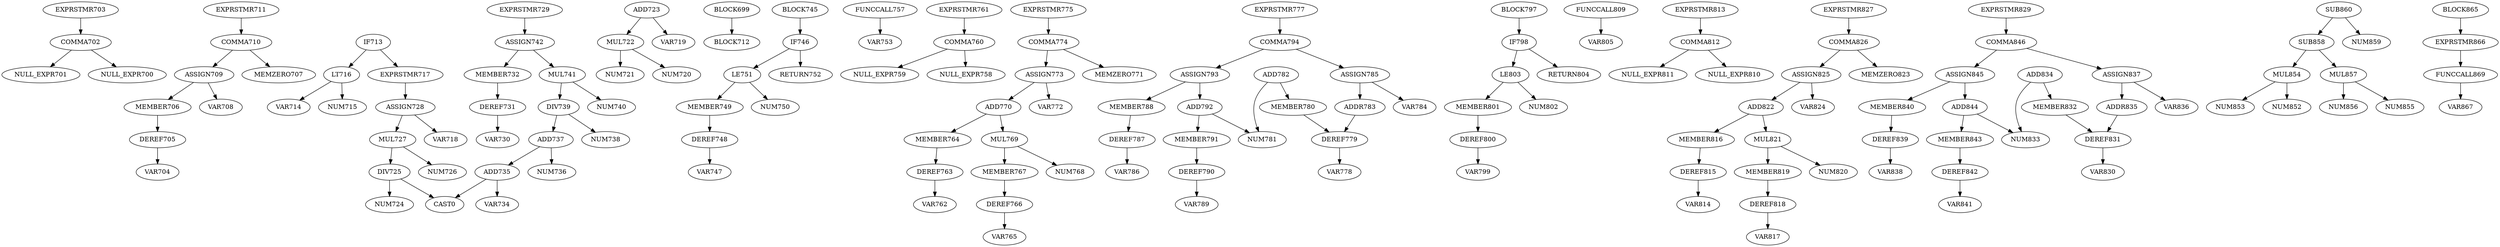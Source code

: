 digraph A { 
COMMA702 -> NULL_EXPR701
COMMA702 -> NULL_EXPR700
EXPRSTMR703 -> COMMA702
DEREF705 -> VAR704
MEMBER706 -> DEREF705
ASSIGN709 -> MEMBER706
ASSIGN709 -> VAR708
COMMA710 -> ASSIGN709
COMMA710 -> MEMZERO707
EXPRSTMR711 -> COMMA710
LT716 -> VAR714
LT716 -> NUM715
IF713 -> LT716
MUL722 -> NUM721
MUL722 -> NUM720
ADD723 -> MUL722
ADD723 -> VAR719
DIV725 -> NUM724
DIV725 -> CAST0
MUL727 -> NUM726
MUL727 -> DIV725
ASSIGN728 -> MUL727
ASSIGN728 -> VAR718
EXPRSTMR717 -> ASSIGN728
IF713 -> EXPRSTMR717
DEREF731 -> VAR730
MEMBER732 -> DEREF731
ADD735 -> VAR734
ADD735 -> CAST0
ADD737 -> NUM736
ADD737 -> ADD735
DIV739 -> NUM738
DIV739 -> ADD737
MUL741 -> NUM740
MUL741 -> DIV739
ASSIGN742 -> MUL741
ASSIGN742 -> MEMBER732
EXPRSTMR729 -> ASSIGN742
BLOCK699 -> BLOCK712
DEREF748 -> VAR747
MEMBER749 -> DEREF748
LE751 -> MEMBER749
LE751 -> NUM750
IF746 -> LE751
FUNCCALL757 -> VAR753
IF746 -> RETURN752
COMMA760 -> NULL_EXPR759
COMMA760 -> NULL_EXPR758
EXPRSTMR761 -> COMMA760
DEREF763 -> VAR762
MEMBER764 -> DEREF763
DEREF766 -> VAR765
MEMBER767 -> DEREF766
MUL769 -> NUM768
MUL769 -> MEMBER767
ADD770 -> MUL769
ADD770 -> MEMBER764
ASSIGN773 -> ADD770
ASSIGN773 -> VAR772
COMMA774 -> ASSIGN773
COMMA774 -> MEMZERO771
EXPRSTMR775 -> COMMA774
DEREF779 -> VAR778
MEMBER780 -> DEREF779
ADD782 -> NUM781
ADD782 -> MEMBER780
ADDR783 -> DEREF779
ASSIGN785 -> ADDR783
ASSIGN785 -> VAR784
DEREF787 -> VAR786
MEMBER788 -> DEREF787
DEREF790 -> VAR789
MEMBER791 -> DEREF790
ADD792 -> NUM781
ADD792 -> MEMBER791
ASSIGN793 -> ADD792
ASSIGN793 -> MEMBER788
COMMA794 -> ASSIGN793
COMMA794 -> ASSIGN785
EXPRSTMR777 -> COMMA794
BLOCK745 -> IF746
DEREF800 -> VAR799
MEMBER801 -> DEREF800
LE803 -> MEMBER801
LE803 -> NUM802
IF798 -> LE803
FUNCCALL809 -> VAR805
IF798 -> RETURN804
COMMA812 -> NULL_EXPR811
COMMA812 -> NULL_EXPR810
EXPRSTMR813 -> COMMA812
DEREF815 -> VAR814
MEMBER816 -> DEREF815
DEREF818 -> VAR817
MEMBER819 -> DEREF818
MUL821 -> NUM820
MUL821 -> MEMBER819
ADD822 -> MUL821
ADD822 -> MEMBER816
ASSIGN825 -> ADD822
ASSIGN825 -> VAR824
COMMA826 -> ASSIGN825
COMMA826 -> MEMZERO823
EXPRSTMR827 -> COMMA826
DEREF831 -> VAR830
MEMBER832 -> DEREF831
ADD834 -> NUM833
ADD834 -> MEMBER832
ADDR835 -> DEREF831
ASSIGN837 -> ADDR835
ASSIGN837 -> VAR836
DEREF839 -> VAR838
MEMBER840 -> DEREF839
DEREF842 -> VAR841
MEMBER843 -> DEREF842
ADD844 -> NUM833
ADD844 -> MEMBER843
ASSIGN845 -> ADD844
ASSIGN845 -> MEMBER840
COMMA846 -> ASSIGN845
COMMA846 -> ASSIGN837
EXPRSTMR829 -> COMMA846
BLOCK797 -> IF798
MUL854 -> NUM853
MUL854 -> NUM852
MUL857 -> NUM856
MUL857 -> NUM855
SUB858 -> MUL857
SUB858 -> MUL854
SUB860 -> NUM859
SUB860 -> SUB858
FUNCCALL869 -> VAR867
EXPRSTMR866 -> FUNCCALL869
BLOCK865 -> EXPRSTMR866
}
